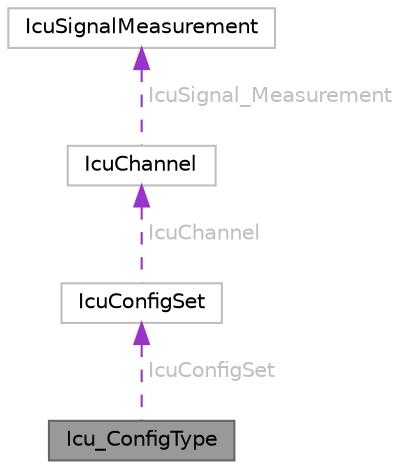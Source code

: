 digraph "Icu_ConfigType"
{
 // LATEX_PDF_SIZE
  bgcolor="transparent";
  edge [fontname=Helvetica,fontsize=10,labelfontname=Helvetica,labelfontsize=10];
  node [fontname=Helvetica,fontsize=10,shape=box,height=0.2,width=0.4];
  Node1 [id="Node000001",label="Icu_ConfigType",height=0.2,width=0.4,color="gray40", fillcolor="grey60", style="filled", fontcolor="black",tooltip=" "];
  Node2 -> Node1 [id="edge1_Node000001_Node000002",dir="back",color="darkorchid3",style="dashed",tooltip=" ",label=" IcuConfigSet",fontcolor="grey" ];
  Node2 [id="Node000002",label="IcuConfigSet",height=0.2,width=0.4,color="grey75", fillcolor="white", style="filled",URL="$struct_icu_config_set.html",tooltip=" "];
  Node3 -> Node2 [id="edge2_Node000002_Node000003",dir="back",color="darkorchid3",style="dashed",tooltip=" ",label=" IcuChannel",fontcolor="grey" ];
  Node3 [id="Node000003",label="IcuChannel",height=0.2,width=0.4,color="grey75", fillcolor="white", style="filled",URL="$struct_icu_channel.html",tooltip=" "];
  Node4 -> Node3 [id="edge3_Node000003_Node000004",dir="back",color="darkorchid3",style="dashed",tooltip=" ",label=" IcuSignal_Measurement",fontcolor="grey" ];
  Node4 [id="Node000004",label="IcuSignalMeasurement",height=0.2,width=0.4,color="grey75", fillcolor="white", style="filled",URL="$struct_icu_signal_measurement.html",tooltip=" "];
}
